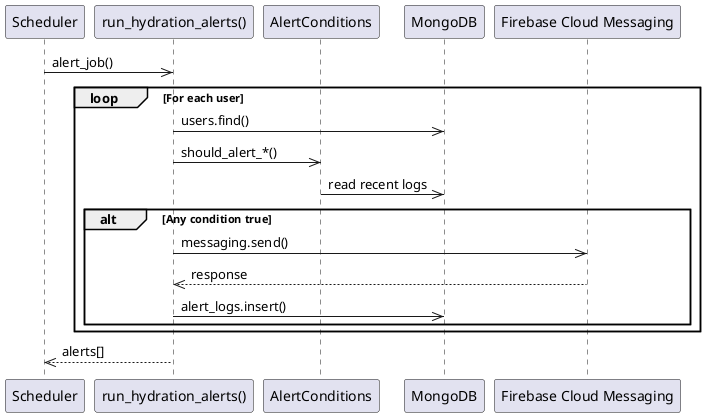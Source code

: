 '==================== BackEnd – Hydration Alert Sequence ====================
@startuml Backend_Alert_Sequence
  participant Scheduler
  participant NotificationService as "run_hydration_alerts()"
  participant AlertConditions
  participant DB as "MongoDB"
  participant FCM as "Firebase Cloud Messaging"

  Scheduler ->> NotificationService : alert_job()
  loop For each user
      NotificationService ->> DB : users.find()
      NotificationService ->> AlertConditions : should_alert_*()
      AlertConditions ->> DB : read recent logs
      alt Any condition true
          NotificationService ->> FCM : messaging.send()
          FCM -->> NotificationService : response
          NotificationService ->> DB : alert_logs.insert()
      end
  end
  NotificationService -->> Scheduler : alerts[]
@enduml 